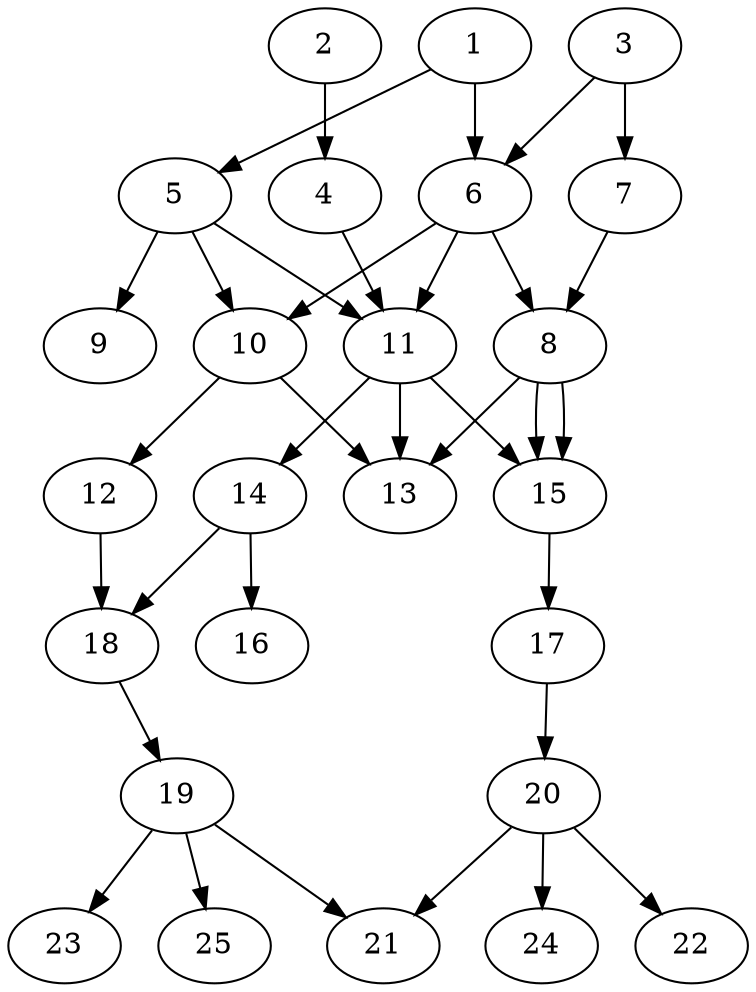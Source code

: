 // DAG automatically generated by daggen at Thu Oct  3 14:00:39 2019
// ./daggen --dot -n 25 --ccr 0.3 --fat 0.5 --regular 0.7 --density 0.6 --mindata 5242880 --maxdata 52428800 
digraph G {
  1 [size="117852160", alpha="0.01", expect_size="35355648"] 
  1 -> 5 [size ="35355648"]
  1 -> 6 [size ="35355648"]
  2 [size="76888747", alpha="0.13", expect_size="23066624"] 
  2 -> 4 [size ="23066624"]
  3 [size="38389760", alpha="0.02", expect_size="11516928"] 
  3 -> 6 [size ="11516928"]
  3 -> 7 [size ="11516928"]
  4 [size="109772800", alpha="0.17", expect_size="32931840"] 
  4 -> 11 [size ="32931840"]
  5 [size="140974080", alpha="0.10", expect_size="42292224"] 
  5 -> 9 [size ="42292224"]
  5 -> 10 [size ="42292224"]
  5 -> 11 [size ="42292224"]
  6 [size="125624320", alpha="0.01", expect_size="37687296"] 
  6 -> 8 [size ="37687296"]
  6 -> 10 [size ="37687296"]
  6 -> 11 [size ="37687296"]
  7 [size="171315200", alpha="0.08", expect_size="51394560"] 
  7 -> 8 [size ="51394560"]
  8 [size="60088320", alpha="0.19", expect_size="18026496"] 
  8 -> 13 [size ="18026496"]
  8 -> 15 [size ="18026496"]
  8 -> 15 [size ="18026496"]
  9 [size="98334720", alpha="0.10", expect_size="29500416"] 
  10 [size="45356373", alpha="0.11", expect_size="13606912"] 
  10 -> 12 [size ="13606912"]
  10 -> 13 [size ="13606912"]
  11 [size="32610987", alpha="0.12", expect_size="9783296"] 
  11 -> 13 [size ="9783296"]
  11 -> 14 [size ="9783296"]
  11 -> 15 [size ="9783296"]
  12 [size="37362347", alpha="0.12", expect_size="11208704"] 
  12 -> 18 [size ="11208704"]
  13 [size="136994133", alpha="0.18", expect_size="41098240"] 
  14 [size="152657920", alpha="0.09", expect_size="45797376"] 
  14 -> 16 [size ="45797376"]
  14 -> 18 [size ="45797376"]
  15 [size="132741120", alpha="0.19", expect_size="39822336"] 
  15 -> 17 [size ="39822336"]
  16 [size="54548480", alpha="0.10", expect_size="16364544"] 
  17 [size="62115840", alpha="0.10", expect_size="18634752"] 
  17 -> 20 [size ="18634752"]
  18 [size="127679147", alpha="0.12", expect_size="38303744"] 
  18 -> 19 [size ="38303744"]
  19 [size="119142400", alpha="0.04", expect_size="35742720"] 
  19 -> 21 [size ="35742720"]
  19 -> 23 [size ="35742720"]
  19 -> 25 [size ="35742720"]
  20 [size="36761600", alpha="0.07", expect_size="11028480"] 
  20 -> 21 [size ="11028480"]
  20 -> 22 [size ="11028480"]
  20 -> 24 [size ="11028480"]
  21 [size="119487147", alpha="0.02", expect_size="35846144"] 
  22 [size="54435840", alpha="0.04", expect_size="16330752"] 
  23 [size="149261653", alpha="0.09", expect_size="44778496"] 
  24 [size="135164587", alpha="0.06", expect_size="40549376"] 
  25 [size="48680960", alpha="0.19", expect_size="14604288"] 
}
